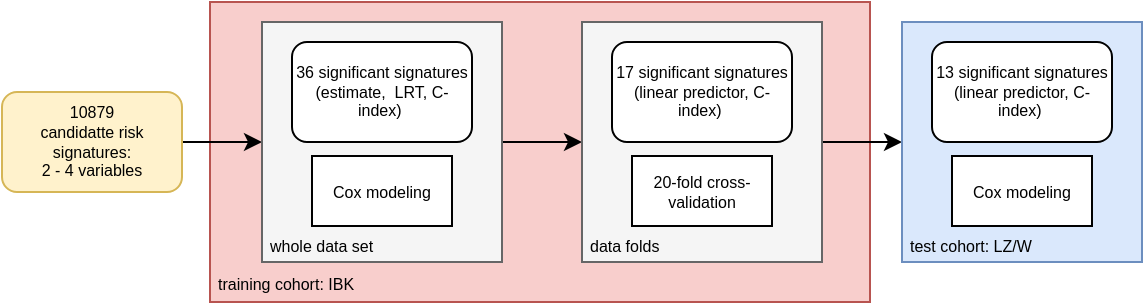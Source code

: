<mxfile version="15.2.7" type="device"><diagram id="u2BYM14AMbCjZWMttLQE" name="Page-1"><mxGraphModel dx="621" dy="461" grid="1" gridSize="10" guides="1" tooltips="1" connect="1" arrows="1" fold="1" page="1" pageScale="1" pageWidth="690" pageHeight="980" math="1" shadow="0"><root><mxCell id="0"/><mxCell id="1" parent="0"/><mxCell id="w1Be2jXHigNbQ47syzVm-22" value="" style="rounded=0;whiteSpace=wrap;html=1;fontSize=8;fillColor=#f8cecc;strokeColor=#b85450;" parent="1" vertex="1"><mxGeometry x="114" y="20" width="330" height="150" as="geometry"/></mxCell><mxCell id="w1Be2jXHigNbQ47syzVm-23" value="training cohort: IBK" style="text;html=1;strokeColor=none;fillColor=none;align=left;verticalAlign=middle;whiteSpace=wrap;rounded=0;fontSize=8;" parent="1" vertex="1"><mxGeometry x="116" y="150.5" width="74" height="20" as="geometry"/></mxCell><mxCell id="w1Be2jXHigNbQ47syzVm-16" style="edgeStyle=orthogonalEdgeStyle;rounded=0;orthogonalLoop=1;jettySize=auto;html=1;exitX=1;exitY=0.5;exitDx=0;exitDy=0;entryX=0;entryY=0.5;entryDx=0;entryDy=0;fontSize=8;" parent="1" source="w1Be2jXHigNbQ47syzVm-1" target="w1Be2jXHigNbQ47syzVm-14" edge="1"><mxGeometry relative="1" as="geometry"/></mxCell><mxCell id="w1Be2jXHigNbQ47syzVm-1" value="10879&lt;br style=&quot;font-size: 8px;&quot;&gt;candidatte risk signatures:&lt;br style=&quot;font-size: 8px;&quot;&gt;2 - 4 variables" style="rounded=1;whiteSpace=wrap;html=1;fontSize=8;fillColor=#fff2cc;strokeColor=#d6b656;" parent="1" vertex="1"><mxGeometry x="10" y="65" width="90" height="50" as="geometry"/></mxCell><mxCell id="w1Be2jXHigNbQ47syzVm-29" value="" style="endArrow=classic;html=1;fontSize=8;exitX=1;exitY=0.5;exitDx=0;exitDy=0;entryX=0;entryY=0.5;entryDx=0;entryDy=0;" parent="1" source="w1Be2jXHigNbQ47syzVm-14" target="w1Be2jXHigNbQ47syzVm-17" edge="1"><mxGeometry width="50" height="50" relative="1" as="geometry"><mxPoint x="250" y="80" as="sourcePoint"/><mxPoint x="300" y="30" as="targetPoint"/></mxGeometry></mxCell><mxCell id="w1Be2jXHigNbQ47syzVm-31" value="" style="endArrow=classic;html=1;fontSize=8;exitX=1;exitY=0.5;exitDx=0;exitDy=0;entryX=0;entryY=0.5;entryDx=0;entryDy=0;" parent="1" source="w1Be2jXHigNbQ47syzVm-17" target="w1Be2jXHigNbQ47syzVm-19" edge="1"><mxGeometry width="50" height="50" relative="1" as="geometry"><mxPoint x="250" y="80" as="sourcePoint"/><mxPoint x="300" y="30" as="targetPoint"/></mxGeometry></mxCell><mxCell id="w1Be2jXHigNbQ47syzVm-19" value="" style="rounded=0;whiteSpace=wrap;html=1;fontSize=8;fillColor=#dae8fc;strokeColor=#6c8ebf;" parent="1" vertex="1"><mxGeometry x="460" y="30" width="120" height="120" as="geometry"/></mxCell><mxCell id="w1Be2jXHigNbQ47syzVm-20" value="test cohort: LZ/W" style="text;html=1;strokeColor=none;fillColor=none;align=left;verticalAlign=middle;whiteSpace=wrap;rounded=0;fontSize=8;" parent="1" vertex="1"><mxGeometry x="462" y="132" width="73" height="20" as="geometry"/></mxCell><mxCell id="w1Be2jXHigNbQ47syzVm-11" value="Cox modeling" style="rounded=0;whiteSpace=wrap;html=1;fontSize=8;" parent="1" vertex="1"><mxGeometry x="485" y="97" width="70" height="35" as="geometry"/></mxCell><mxCell id="w1Be2jXHigNbQ47syzVm-12" value="&lt;font style=&quot;font-size: 8px&quot;&gt;13 significant signatures (linear predictor, C-index)&amp;nbsp;&lt;/font&gt;" style="rounded=1;whiteSpace=wrap;html=1;fontSize=8;" parent="1" vertex="1"><mxGeometry x="475" y="40" width="90" height="50" as="geometry"/></mxCell><mxCell id="w1Be2jXHigNbQ47syzVm-14" value="" style="rounded=0;whiteSpace=wrap;html=1;fontSize=8;fillColor=#f5f5f5;strokeColor=#666666;fontColor=#333333;" parent="1" vertex="1"><mxGeometry x="140" y="30" width="120" height="120" as="geometry"/></mxCell><mxCell id="w1Be2jXHigNbQ47syzVm-2" value="Cox modeling" style="rounded=0;whiteSpace=wrap;html=1;fontSize=8;" parent="1" vertex="1"><mxGeometry x="165" y="97" width="70" height="35" as="geometry"/></mxCell><mxCell id="w1Be2jXHigNbQ47syzVm-5" value="36 significant signatures (estimate,&amp;nbsp; LRT, C-index)&amp;nbsp;" style="rounded=1;whiteSpace=wrap;html=1;fontSize=8;" parent="1" vertex="1"><mxGeometry x="155" y="40" width="90" height="50" as="geometry"/></mxCell><mxCell id="w1Be2jXHigNbQ47syzVm-15" value="whole data set" style="text;html=1;strokeColor=none;fillColor=none;align=left;verticalAlign=middle;whiteSpace=wrap;rounded=0;fontSize=8;" parent="1" vertex="1"><mxGeometry x="142" y="132" width="60" height="20" as="geometry"/></mxCell><mxCell id="w1Be2jXHigNbQ47syzVm-17" value="" style="rounded=0;whiteSpace=wrap;html=1;fontSize=8;fillColor=#f5f5f5;strokeColor=#666666;fontColor=#333333;" parent="1" vertex="1"><mxGeometry x="300" y="30" width="120" height="120" as="geometry"/></mxCell><mxCell id="w1Be2jXHigNbQ47syzVm-18" value="data folds" style="text;html=1;strokeColor=none;fillColor=none;align=left;verticalAlign=middle;whiteSpace=wrap;rounded=0;fontSize=8;" parent="1" vertex="1"><mxGeometry x="302" y="132" width="60" height="20" as="geometry"/></mxCell><mxCell id="w1Be2jXHigNbQ47syzVm-7" value="&lt;font style=&quot;font-size: 8px&quot;&gt;20-fold cross-validation&lt;/font&gt;" style="rounded=0;whiteSpace=wrap;html=1;fontSize=8;" parent="1" vertex="1"><mxGeometry x="325" y="97" width="70" height="35" as="geometry"/></mxCell><mxCell id="w1Be2jXHigNbQ47syzVm-9" value="&lt;font style=&quot;font-size: 8px&quot;&gt;17 significant signatures&lt;br style=&quot;font-size: 8px&quot;&gt;(linear predictor, C-index)&amp;nbsp;&lt;/font&gt;" style="rounded=1;whiteSpace=wrap;html=1;fontSize=8;" parent="1" vertex="1"><mxGeometry x="315" y="40" width="90" height="50" as="geometry"/></mxCell></root></mxGraphModel></diagram></mxfile>